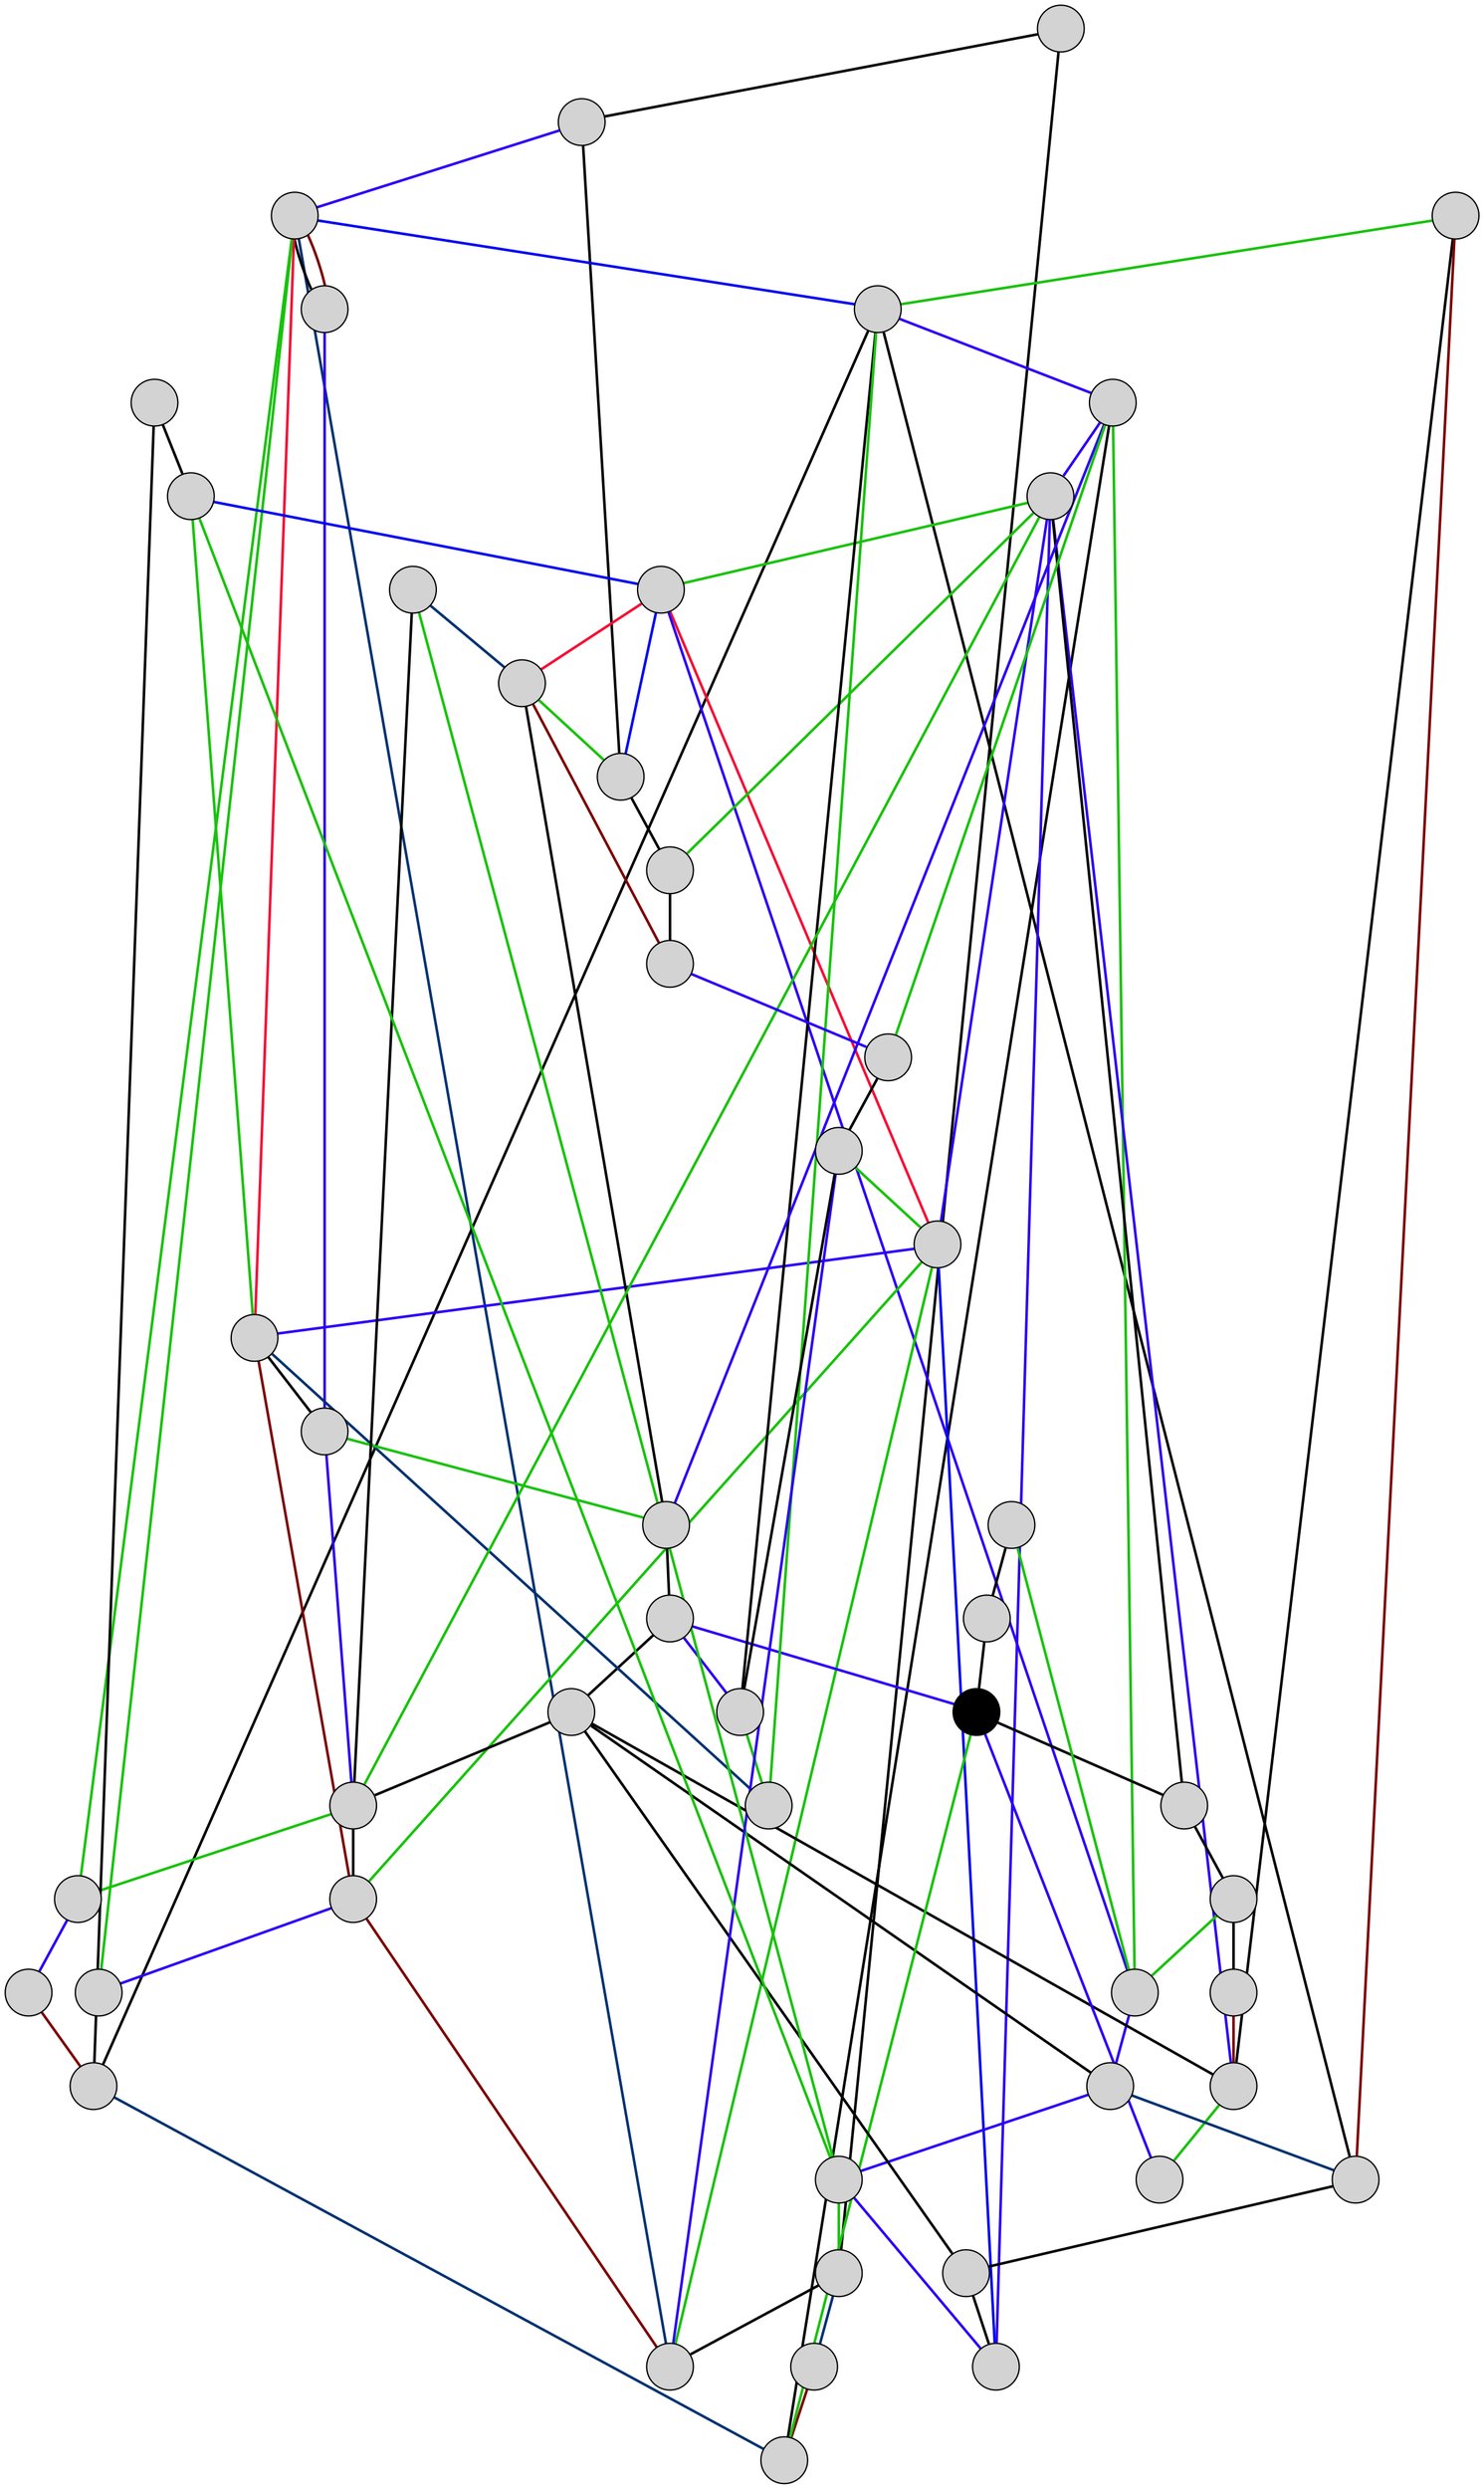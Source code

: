 graph G {
	graph [K=1,
		bb="0,0,1216,1042",
		outputorder=edgesfirst,
		splines=line
	];
	node [fixedsize=true,
		fontname=Arial,
		fontsize=10,
		label="\N",
		shape=circle,
		style=filled
	];
	edge [arrowhead=none,
		penwidth=2
	];
	1	[height=0.5,
		label="",
		pos="18.238,341.37!",
		width=0.5];
	30	[height=0.5,
		label="",
		pos="157.83,433.16!",
		width=0.5];
	1 -- 30	[color="#000000",
		f=1];
	40	[height=0.5,
		label="",
		pos="270.2,373.94!",
		width=0.5];
	1 -- 40	[color="#000000",
		f=14];
	24	[height=0.5,
		label="",
		pos="335.91,669.45!",
		width=0.5];
	30 -- 24	[color="#2b00fc",
		f=1];
	44	[height=0.5,
		label="",
		pos="311.58,201.34!",
		width=0.5];
	30 -- 44	[color="#000000",
		f=15];
	47	[height=0.5,
		label="",
		pos="327.42,488.04!",
		width=0.5];
	40 -- 47	[color="#000000",
		f=1];
	22	[height=0.5,
		label="",
		pos="499.02,490.58!",
		width=0.5];
	40 -- 22	[color="#003272",
		f=1];
	24 -- 47	[color="#003272",
		f=12];
	12	[height=0.5,
		label="",
		pos="645.81,596.55!",
		width=0.5];
	24 -- 12	[color="#0104f4",
		f=19];
	13	[height=0.5,
		label="",
		pos="266.69,865.36!",
		width=0.5];
	24 -- 13	[color="#000000",
		f=1];
	49	[height=0.5,
		label="",
		pos="114.51,731.26!",
		width=0.5];
	24 -- 49	[color="#17c30a",
		f=1];
	32	[height=0.5,
		label="",
		pos="538.88,246.61!",
		width=0.5];
	44 -- 32	[color="#0104f4",
		f=15];
	37	[height=0.5,
		label="",
		pos="462.69,97.241!",
		width=0.5];
	44 -- 37	[color="#000000",
		f=2];
	46	[height=0.5,
		label="",
		pos="780.14,579.61!",
		width=0.5];
	22 -- 46	[color="#7d0100",
		f=1];
	8	[height=0.5,
		label="",
		pos="721.38,344.9!",
		width=0.5];
	8 -- 46	[color="#000000",
		f=1];
	16	[height=0.5,
		label="",
		pos="671.31,306.45!",
		width=0.5];
	8 -- 16	[color="#2b00fc",
		f=18];
	39	[height=0.5,
		label="",
		pos="451.37,418.56!",
		width=0.5];
	16 -- 39	[color="#2b00fc",
		f=8];
	50	[height=0.5,
		label="",
		pos="613.61,228.92!",
		width=0.5];
	16 -- 50	[color="#2b00fc",
		f=2];
	16 -- 32	[color="#17c30a",
		f=14];
	39 -- 47	[color="#17c30a",
		f=10];
	39 -- 50	[color="#0104f4",
		f=2];
	14	[height=0.5,
		label="",
		pos="423.28,636.67!",
		width=0.5];
	39 -- 14	[color="#2b00fc",
		f=2];
	18	[height=0.5,
		label="",
		pos="317.2,583.17!",
		width=0.5];
	39 -- 18	[color="#17c30a",
		f=17];
	32 -- 39	[color="#fa0d34",
		f=13];
	42	[height=0.5,
		label="",
		pos="427,217.55!",
		width=0.5];
	32 -- 42	[color="#fa0d34",
		f=15];
	28	[height=0.5,
		label="",
		pos="804.71,157.84!",
		width=0.5];
	32 -- 28	[color="#2b00fc",
		f=1];
	10	[height=0.5,
		label="",
		pos="844.32,532.78!",
		width=0.5];
	25	[height=0.5,
		label="",
		pos="731.46,648.88!",
		width=0.5];
	10 -- 25	[color="#2b00fc",
		f=1];
	19	[height=0.5,
		label="",
		pos="776.05,421.05!",
		width=0.5];
	10 -- 19	[color="#000000",
		f=5];
	33	[fillcolor=black,
		height=0.5,
		label="",
		pos="1035.7,422.09!",
		width=0.5];
	10 -- 33	[color="#2b00fc",
		f=1];
	25 -- 12	[color="#000000",
		f=1];
	27	[height=0.5,
		label="",
		pos="623.16,771.92!",
		width=0.5];
	25 -- 27	[color="#17c30a",
		f=1];
	35	[height=0.5,
		label="",
		pos="520.9,564.51!",
		width=0.5];
	19 -- 35	[color="#000000",
		f=4];
	15	[height=0.5,
		label="",
		pos="946.83,382.4!",
		width=0.5];
	19 -- 15	[color="#000000",
		f=9];
	43	[height=0.5,
		label="",
		pos="733.35,262.99!",
		width=0.5];
	19 -- 43	[color="#000000",
		f=4];
	33 -- 46	[color="#17c30a",
		f=3];
	9	[height=0.5,
		label="",
		pos="930.2,251.82!",
		width=0.5];
	33 -- 9	[color="#000000",
		f=2];
	48	[height=0.5,
		label="",
		pos="1197.6,446!",
		width=0.5];
	33 -- 48	[color="#2b00fc",
		f=17];
	12 -- 8	[color="#2b00fc",
		f=1];
	36	[height=0.5,
		label="",
		pos="717.54,801.11!",
		width=0.5];
	12 -- 36	[color="#000000",
		f=5];
	17	[height=0.5,
		label="",
		pos="833.12,429.46!",
		width=0.5];
	12 -- 17	[color="#000000",
		f=16];
	27 -- 12	[color="#17c30a",
		f=1];
	27 -- 14	[color="#003272",
		f=8];
	35 -- 16	[color="#17c30a",
		f=6];
	35 -- 18	[color="#000000",
		f=16];
	34	[height=0.5,
		label="",
		pos="461.47,836.62!",
		width=0.5];
	35 -- 34	[color="#17c30a",
		f=4];
	15 -- 16	[color="#2b00fc",
		f=2];
	15 -- 48	[color="#17c30a",
		f=2];
	43 -- 17	[color="#003272",
		f=19];
	11	[height=0.5,
		label="",
		pos="458.63,311.38!",
		width=0.5];
	43 -- 11	[color="#2b00fc",
		f=1];
	9 -- 16	[color="#000000",
		f=1];
	6	[height=0.5,
		label="",
		pos="1056.7,134.17!",
		width=0.5];
	9 -- 6	[color="#000000",
		f=2];
	36 -- 46	[color="#003272",
		f=4];
	21	[height=0.5,
		label="",
		pos="811.53,268.67!",
		width=0.5];
	17 -- 21	[color="#000000",
		f=4];
	21 -- 50	[color="#000000",
		f=4];
	21 -- 19	[color="#000000",
		f=4];
	13 -- 24	[color="#7d0100",
		f=19];
	38	[height=0.5,
		label="",
		pos="456.99,695.2!",
		width=0.5];
	13 -- 38	[color="#2b00fc",
		f=1];
	38 -- 35	[color="#2b00fc",
		f=15];
	29	[height=0.5,
		label="",
		pos="616.79,483.12!",
		width=0.5];
	38 -- 29	[color="#17c30a",
		f=1];
	29 -- 8	[color="#2b00fc",
		f=17];
	29 -- 10	[color="#000000",
		f=1];
	14 -- 24	[color="#fa0d34",
		f=15];
	14 -- 38	[color="#000000",
		f=18];
	14 -- 18	[color="#7d0100",
		f=2];
	18 -- 47	[color="#7d0100",
		f=20];
	18 -- 49	[color="#2b00fc",
		f=2];
	37 -- 16	[color="#17c30a",
		f=14];
	26	[height=0.5,
		label="",
		pos="441.31,17.81!",
		width=0.5];
	37 -- 26	[color="#000000",
		f=2];
	34 -- 24	[color="#17c30a",
		f=11];
	23	[height=0.5,
		label="",
		pos="608.44,1024!",
		width=0.5];
	34 -- 23	[color="#2b00fc",
		f=4];
	2	[height=0.5,
		label="",
		pos="373.52,377.5!",
		width=0.5];
	2 -- 35	[color="#000000",
		f=3];
	2 -- 42	[color="#003272",
		f=2];
	2 -- 11	[color="#17c30a",
		f=19];
	42 -- 44	[color="#17c30a",
		f=2];
	42 -- 29	[color="#000000",
		f=12];
	11 -- 40	[color="#17c30a",
		f=1];
	11 -- 50	[color="#2b00fc",
		f=1];
	26 -- 42	[color="#7d0100",
		f=15];
	41	[height=0.5,
		label="",
		pos="585.31,178.5!",
		width=0.5];
	26 -- 41	[color="#2b00fc",
		f=2];
	41 -- 8	[color="#17c30a",
		f=16];
	31	[height=0.5,
		label="",
		pos="537.64,409.5!",
		width=0.5];
	41 -- 31	[color="#000000",
		f=2];
	31 -- 47	[color="#2b00fc",
		f=17];
	31 -- 39	[color="#17c30a",
		f=2];
	31 -- 25	[color="#000000",
		f=14];
	28 -- 8	[color="#17c30a",
		f=18];
	28 -- 43	[color="#2b00fc",
		f=1];
	3	[height=0.5,
		label="",
		pos="1057.1,46.122!",
		width=0.5];
	3 -- 28	[color="#17c30a",
		f=19];
	20	[height=0.5,
		label="",
		pos="1172.2,230.26!",
		width=0.5];
	3 -- 20	[color="#000000",
		f=2];
	20 -- 33	[color="#000000",
		f=2];
	6 -- 28	[color="#17c30a",
		f=10];
	45	[height=0.5,
		label="",
		pos="1174.3,274.79!",
		width=0.5];
	6 -- 45	[color="#000000",
		f=2];
	45 -- 15	[color="#7d0100",
		f=2];
	4	[height=0.5,
		label="",
		pos="922.38,592.57!",
		width=0.5];
	4 -- 12	[color="#17c30a",
		f=16];
	4 -- 15	[color="#000000",
		f=6];
	4 -- 17	[color="#7d0100",
		f=4];
	23 -- 36	[color="#7d0100",
		f=4];
	5	[height=0.5,
		label="",
		pos="522.9,779.65!",
		width=0.5];
	5 -- 36	[color="#000000",
		f=6];
	7	[height=0.5,
		label="",
		pos="453.33,538.68!",
		width=0.5];
	5 -- 7	[color="#000000",
		f=1];
	7 -- 32	[color="#0104f4",
		f=1];
	7 -- 14	[color="#17c30a",
		f=17];
	7 -- 11	[color="#17c30a",
		f=2];
}
